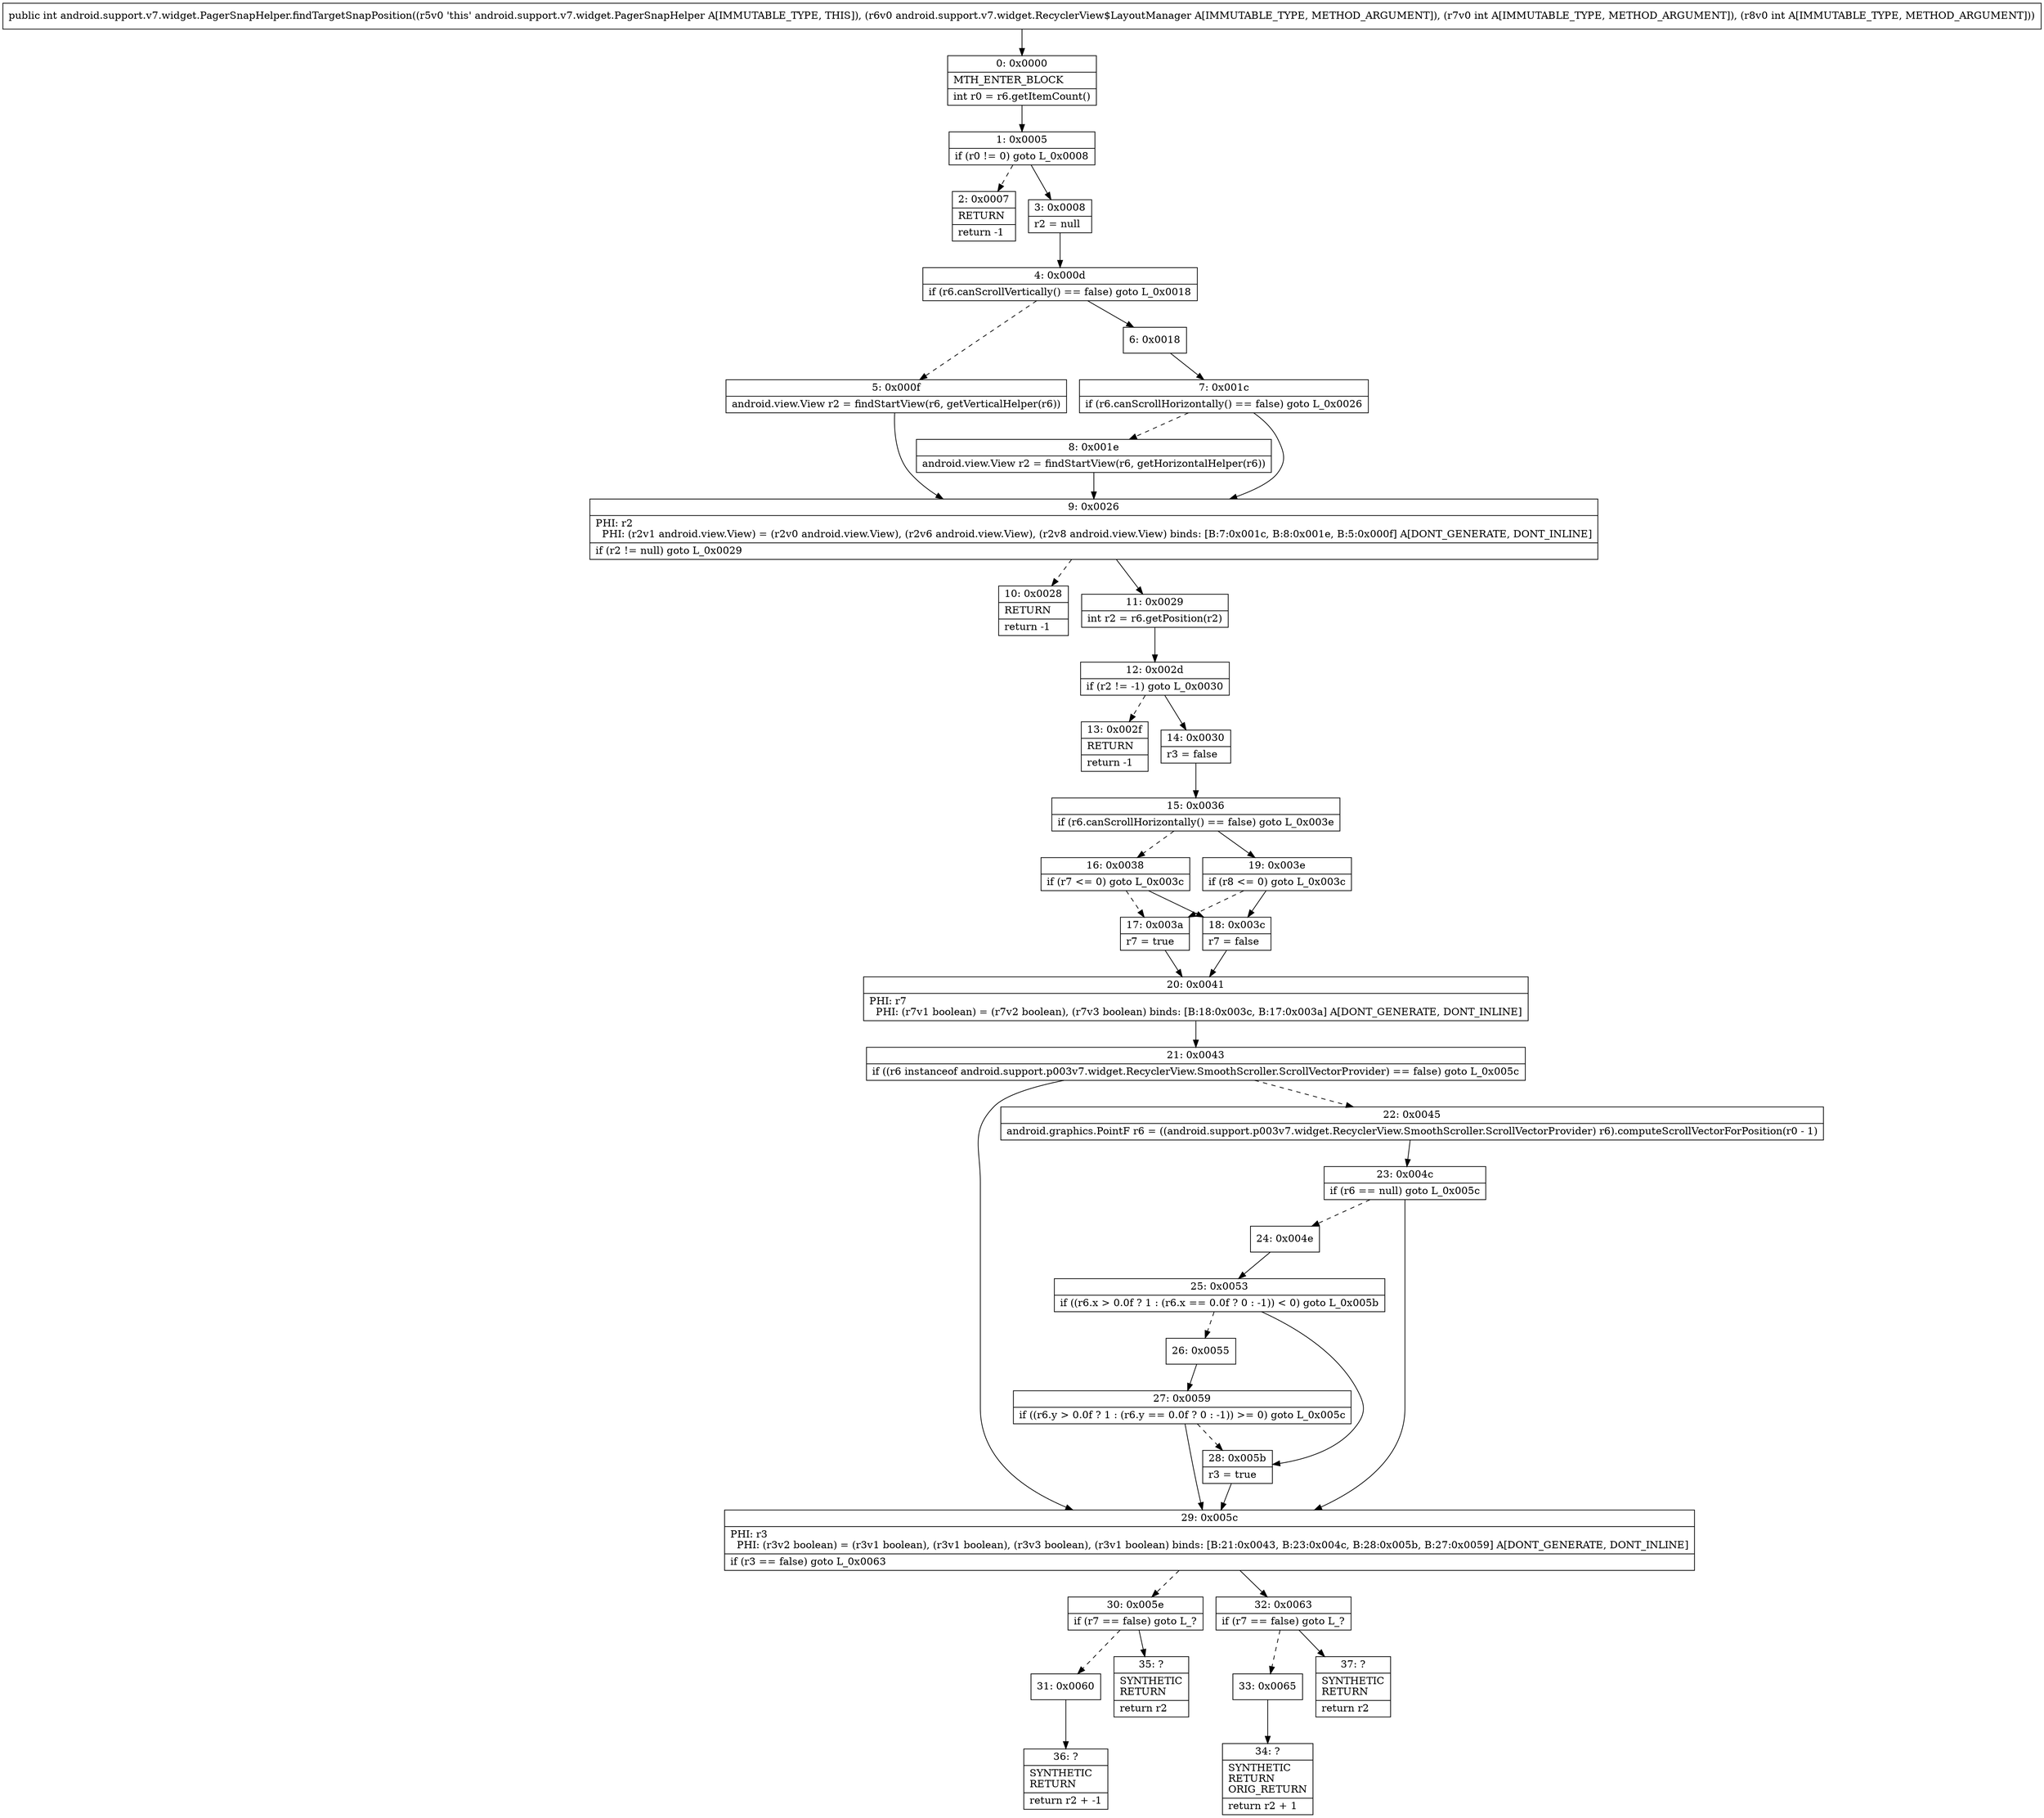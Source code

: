 digraph "CFG forandroid.support.v7.widget.PagerSnapHelper.findTargetSnapPosition(Landroid\/support\/v7\/widget\/RecyclerView$LayoutManager;II)I" {
Node_0 [shape=record,label="{0\:\ 0x0000|MTH_ENTER_BLOCK\l|int r0 = r6.getItemCount()\l}"];
Node_1 [shape=record,label="{1\:\ 0x0005|if (r0 != 0) goto L_0x0008\l}"];
Node_2 [shape=record,label="{2\:\ 0x0007|RETURN\l|return \-1\l}"];
Node_3 [shape=record,label="{3\:\ 0x0008|r2 = null\l}"];
Node_4 [shape=record,label="{4\:\ 0x000d|if (r6.canScrollVertically() == false) goto L_0x0018\l}"];
Node_5 [shape=record,label="{5\:\ 0x000f|android.view.View r2 = findStartView(r6, getVerticalHelper(r6))\l}"];
Node_6 [shape=record,label="{6\:\ 0x0018}"];
Node_7 [shape=record,label="{7\:\ 0x001c|if (r6.canScrollHorizontally() == false) goto L_0x0026\l}"];
Node_8 [shape=record,label="{8\:\ 0x001e|android.view.View r2 = findStartView(r6, getHorizontalHelper(r6))\l}"];
Node_9 [shape=record,label="{9\:\ 0x0026|PHI: r2 \l  PHI: (r2v1 android.view.View) = (r2v0 android.view.View), (r2v6 android.view.View), (r2v8 android.view.View) binds: [B:7:0x001c, B:8:0x001e, B:5:0x000f] A[DONT_GENERATE, DONT_INLINE]\l|if (r2 != null) goto L_0x0029\l}"];
Node_10 [shape=record,label="{10\:\ 0x0028|RETURN\l|return \-1\l}"];
Node_11 [shape=record,label="{11\:\ 0x0029|int r2 = r6.getPosition(r2)\l}"];
Node_12 [shape=record,label="{12\:\ 0x002d|if (r2 != \-1) goto L_0x0030\l}"];
Node_13 [shape=record,label="{13\:\ 0x002f|RETURN\l|return \-1\l}"];
Node_14 [shape=record,label="{14\:\ 0x0030|r3 = false\l}"];
Node_15 [shape=record,label="{15\:\ 0x0036|if (r6.canScrollHorizontally() == false) goto L_0x003e\l}"];
Node_16 [shape=record,label="{16\:\ 0x0038|if (r7 \<= 0) goto L_0x003c\l}"];
Node_17 [shape=record,label="{17\:\ 0x003a|r7 = true\l}"];
Node_18 [shape=record,label="{18\:\ 0x003c|r7 = false\l}"];
Node_19 [shape=record,label="{19\:\ 0x003e|if (r8 \<= 0) goto L_0x003c\l}"];
Node_20 [shape=record,label="{20\:\ 0x0041|PHI: r7 \l  PHI: (r7v1 boolean) = (r7v2 boolean), (r7v3 boolean) binds: [B:18:0x003c, B:17:0x003a] A[DONT_GENERATE, DONT_INLINE]\l}"];
Node_21 [shape=record,label="{21\:\ 0x0043|if ((r6 instanceof android.support.p003v7.widget.RecyclerView.SmoothScroller.ScrollVectorProvider) == false) goto L_0x005c\l}"];
Node_22 [shape=record,label="{22\:\ 0x0045|android.graphics.PointF r6 = ((android.support.p003v7.widget.RecyclerView.SmoothScroller.ScrollVectorProvider) r6).computeScrollVectorForPosition(r0 \- 1)\l}"];
Node_23 [shape=record,label="{23\:\ 0x004c|if (r6 == null) goto L_0x005c\l}"];
Node_24 [shape=record,label="{24\:\ 0x004e}"];
Node_25 [shape=record,label="{25\:\ 0x0053|if ((r6.x \> 0.0f ? 1 : (r6.x == 0.0f ? 0 : \-1)) \< 0) goto L_0x005b\l}"];
Node_26 [shape=record,label="{26\:\ 0x0055}"];
Node_27 [shape=record,label="{27\:\ 0x0059|if ((r6.y \> 0.0f ? 1 : (r6.y == 0.0f ? 0 : \-1)) \>= 0) goto L_0x005c\l}"];
Node_28 [shape=record,label="{28\:\ 0x005b|r3 = true\l}"];
Node_29 [shape=record,label="{29\:\ 0x005c|PHI: r3 \l  PHI: (r3v2 boolean) = (r3v1 boolean), (r3v1 boolean), (r3v3 boolean), (r3v1 boolean) binds: [B:21:0x0043, B:23:0x004c, B:28:0x005b, B:27:0x0059] A[DONT_GENERATE, DONT_INLINE]\l|if (r3 == false) goto L_0x0063\l}"];
Node_30 [shape=record,label="{30\:\ 0x005e|if (r7 == false) goto L_?\l}"];
Node_31 [shape=record,label="{31\:\ 0x0060}"];
Node_32 [shape=record,label="{32\:\ 0x0063|if (r7 == false) goto L_?\l}"];
Node_33 [shape=record,label="{33\:\ 0x0065}"];
Node_34 [shape=record,label="{34\:\ ?|SYNTHETIC\lRETURN\lORIG_RETURN\l|return r2 + 1\l}"];
Node_35 [shape=record,label="{35\:\ ?|SYNTHETIC\lRETURN\l|return r2\l}"];
Node_36 [shape=record,label="{36\:\ ?|SYNTHETIC\lRETURN\l|return r2 + \-1\l}"];
Node_37 [shape=record,label="{37\:\ ?|SYNTHETIC\lRETURN\l|return r2\l}"];
MethodNode[shape=record,label="{public int android.support.v7.widget.PagerSnapHelper.findTargetSnapPosition((r5v0 'this' android.support.v7.widget.PagerSnapHelper A[IMMUTABLE_TYPE, THIS]), (r6v0 android.support.v7.widget.RecyclerView$LayoutManager A[IMMUTABLE_TYPE, METHOD_ARGUMENT]), (r7v0 int A[IMMUTABLE_TYPE, METHOD_ARGUMENT]), (r8v0 int A[IMMUTABLE_TYPE, METHOD_ARGUMENT])) }"];
MethodNode -> Node_0;
Node_0 -> Node_1;
Node_1 -> Node_2[style=dashed];
Node_1 -> Node_3;
Node_3 -> Node_4;
Node_4 -> Node_5[style=dashed];
Node_4 -> Node_6;
Node_5 -> Node_9;
Node_6 -> Node_7;
Node_7 -> Node_8[style=dashed];
Node_7 -> Node_9;
Node_8 -> Node_9;
Node_9 -> Node_10[style=dashed];
Node_9 -> Node_11;
Node_11 -> Node_12;
Node_12 -> Node_13[style=dashed];
Node_12 -> Node_14;
Node_14 -> Node_15;
Node_15 -> Node_16[style=dashed];
Node_15 -> Node_19;
Node_16 -> Node_17[style=dashed];
Node_16 -> Node_18;
Node_17 -> Node_20;
Node_18 -> Node_20;
Node_19 -> Node_18;
Node_19 -> Node_17[style=dashed];
Node_20 -> Node_21;
Node_21 -> Node_22[style=dashed];
Node_21 -> Node_29;
Node_22 -> Node_23;
Node_23 -> Node_24[style=dashed];
Node_23 -> Node_29;
Node_24 -> Node_25;
Node_25 -> Node_26[style=dashed];
Node_25 -> Node_28;
Node_26 -> Node_27;
Node_27 -> Node_28[style=dashed];
Node_27 -> Node_29;
Node_28 -> Node_29;
Node_29 -> Node_30[style=dashed];
Node_29 -> Node_32;
Node_30 -> Node_31[style=dashed];
Node_30 -> Node_35;
Node_31 -> Node_36;
Node_32 -> Node_33[style=dashed];
Node_32 -> Node_37;
Node_33 -> Node_34;
}

